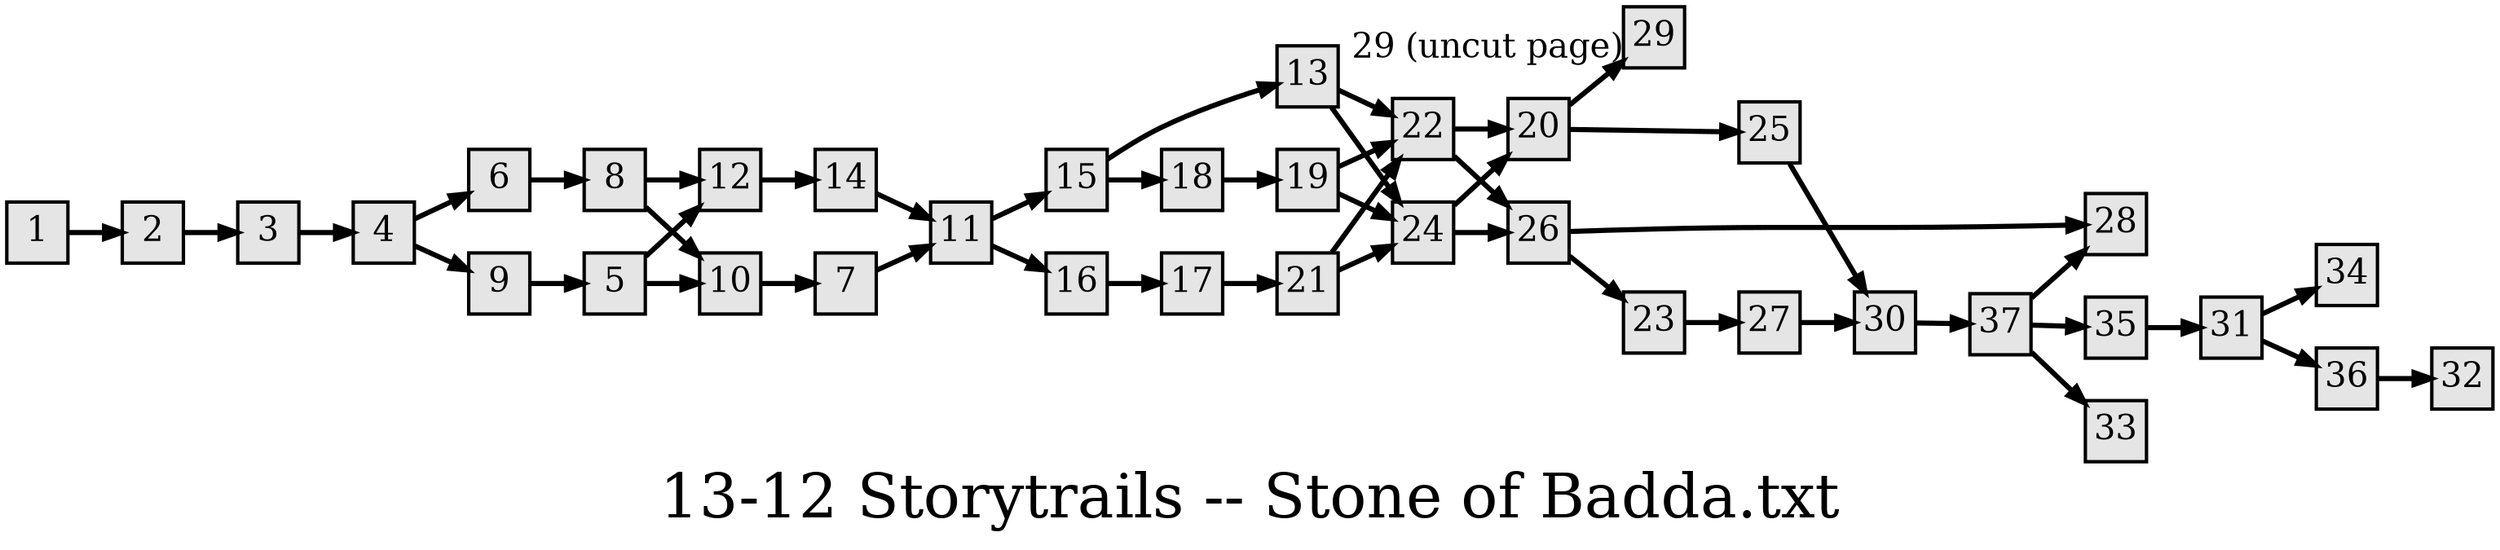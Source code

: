 digraph g{
  graph [ label="13-12 Storytrails -- Stone of Badda.txt" rankdir=LR, ordering=out, fontsize=36, nodesep="0.35", ranksep="0.45"];
  node  [shape=rect, penwidth=2, fontsize=20, style=filled, fillcolor=grey90, margin="0,0", labelfloat=true, regular=true, fixedsize=true];
  edge  [labelfloat=true, penwidth=3, fontsize=12];
  1 -> 2;
  2 -> 3;
  3 -> 4;
  4 -> 6;
  4 -> 9;
  5 -> 12;
  5 -> 10;
  6 -> 8;
  7 -> 11;
  8 -> 12;
  8 -> 10;
  9 -> 5;
  10 -> 7;
  11 -> 15;
  11 -> 16;
  12 -> 14;
  13 -> 22;
  13 -> 24;
  14 -> 11;
  15 -> 13;
  15 -> 18;
  16 -> 17;
  17 -> 21;
  18 -> 19;
  19 -> 22;
  19 -> 24;
  20 -> 29;
  20 -> 25;
  21 -> 22;
  21 -> 24;
  22 -> 20;
  22 -> 26;
  23 -> 27;
  24 -> 20;
  24 -> 26;
  25 -> 30;
  26 -> 28;
  26 -> 23;
  27 -> 30;
  29	[ xlabel="29 (uncut page)" ];
  30 -> 37;
  31 -> 34;
  31 -> 36;
  35 -> 31;
  36 -> 32;
  37 -> 28;
  37 -> 35;
  37 -> 33;
}

